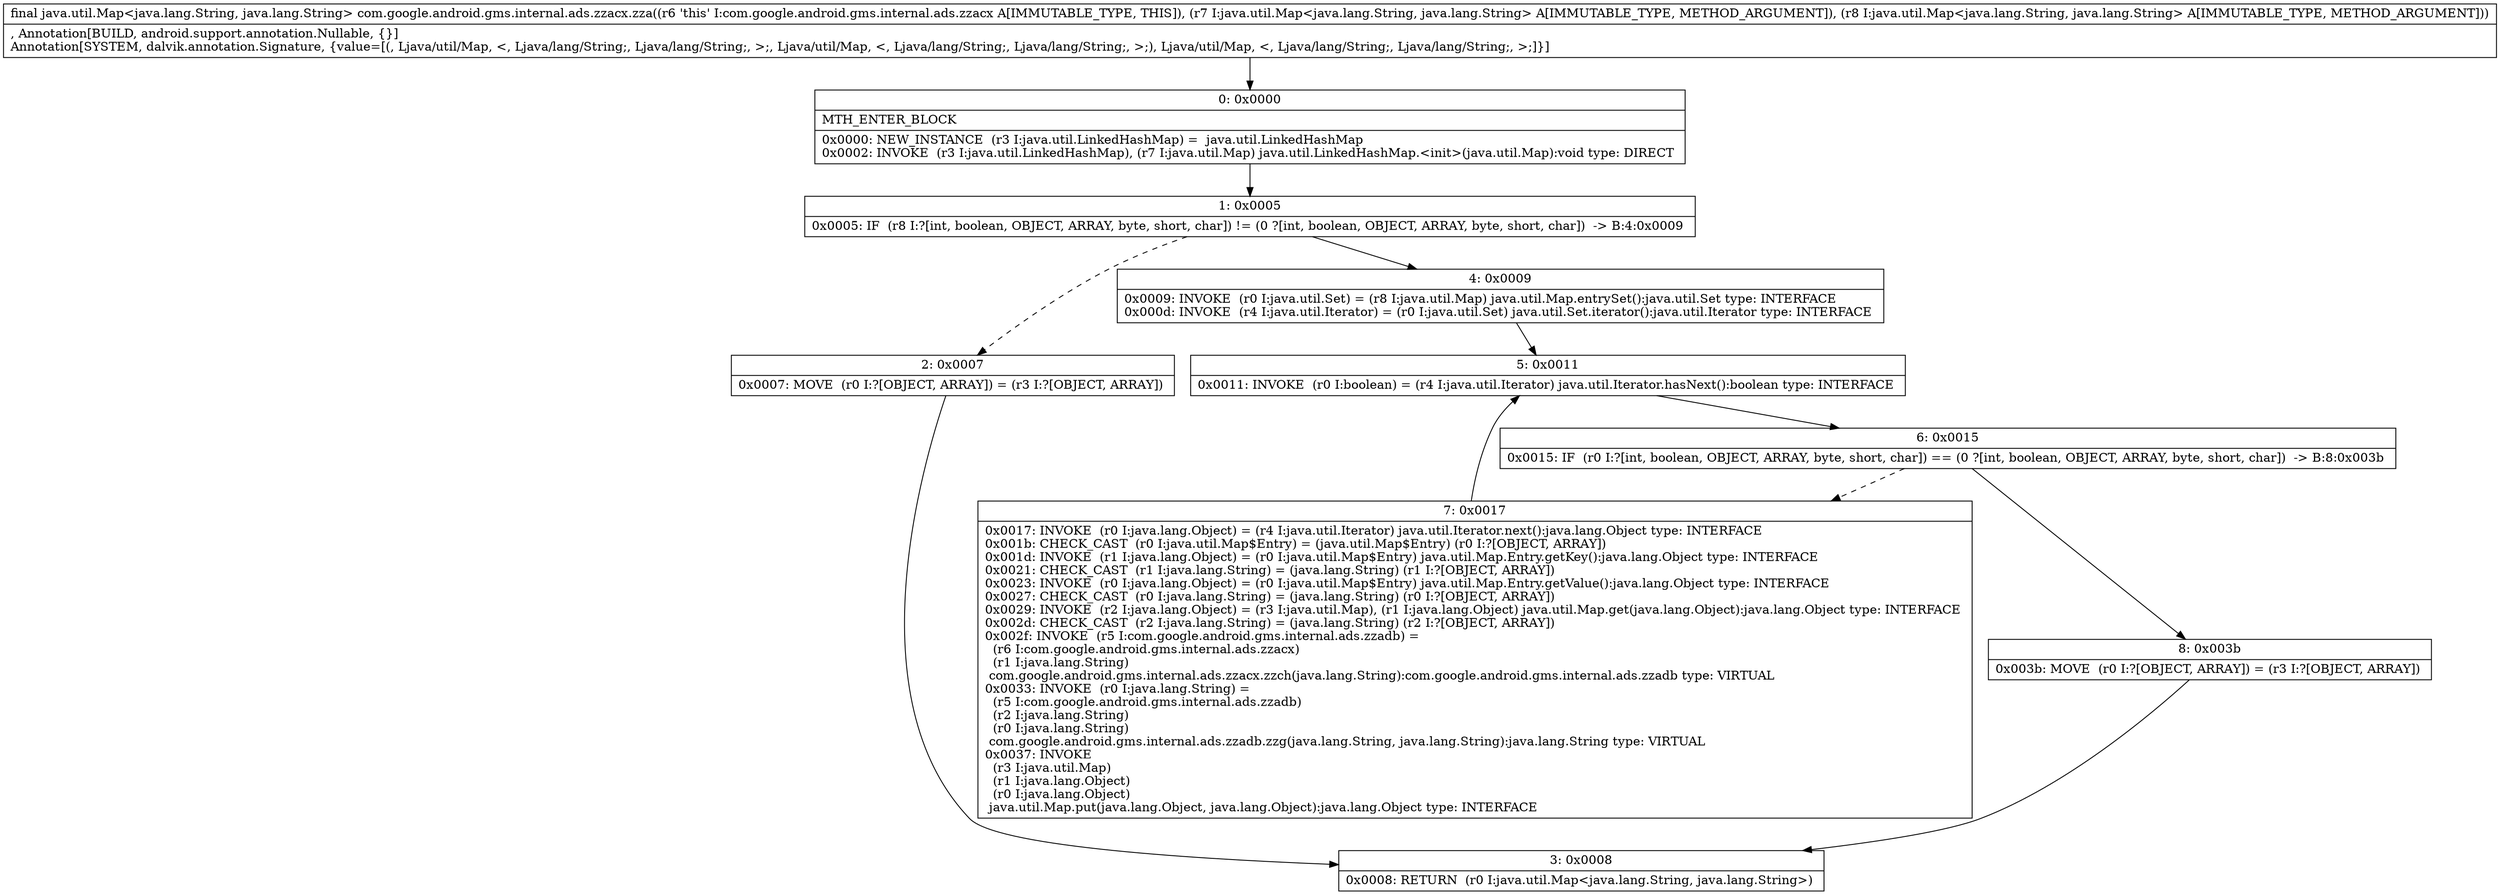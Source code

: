digraph "CFG forcom.google.android.gms.internal.ads.zzacx.zza(Ljava\/util\/Map;Ljava\/util\/Map;)Ljava\/util\/Map;" {
Node_0 [shape=record,label="{0\:\ 0x0000|MTH_ENTER_BLOCK\l|0x0000: NEW_INSTANCE  (r3 I:java.util.LinkedHashMap) =  java.util.LinkedHashMap \l0x0002: INVOKE  (r3 I:java.util.LinkedHashMap), (r7 I:java.util.Map) java.util.LinkedHashMap.\<init\>(java.util.Map):void type: DIRECT \l}"];
Node_1 [shape=record,label="{1\:\ 0x0005|0x0005: IF  (r8 I:?[int, boolean, OBJECT, ARRAY, byte, short, char]) != (0 ?[int, boolean, OBJECT, ARRAY, byte, short, char])  \-\> B:4:0x0009 \l}"];
Node_2 [shape=record,label="{2\:\ 0x0007|0x0007: MOVE  (r0 I:?[OBJECT, ARRAY]) = (r3 I:?[OBJECT, ARRAY]) \l}"];
Node_3 [shape=record,label="{3\:\ 0x0008|0x0008: RETURN  (r0 I:java.util.Map\<java.lang.String, java.lang.String\>) \l}"];
Node_4 [shape=record,label="{4\:\ 0x0009|0x0009: INVOKE  (r0 I:java.util.Set) = (r8 I:java.util.Map) java.util.Map.entrySet():java.util.Set type: INTERFACE \l0x000d: INVOKE  (r4 I:java.util.Iterator) = (r0 I:java.util.Set) java.util.Set.iterator():java.util.Iterator type: INTERFACE \l}"];
Node_5 [shape=record,label="{5\:\ 0x0011|0x0011: INVOKE  (r0 I:boolean) = (r4 I:java.util.Iterator) java.util.Iterator.hasNext():boolean type: INTERFACE \l}"];
Node_6 [shape=record,label="{6\:\ 0x0015|0x0015: IF  (r0 I:?[int, boolean, OBJECT, ARRAY, byte, short, char]) == (0 ?[int, boolean, OBJECT, ARRAY, byte, short, char])  \-\> B:8:0x003b \l}"];
Node_7 [shape=record,label="{7\:\ 0x0017|0x0017: INVOKE  (r0 I:java.lang.Object) = (r4 I:java.util.Iterator) java.util.Iterator.next():java.lang.Object type: INTERFACE \l0x001b: CHECK_CAST  (r0 I:java.util.Map$Entry) = (java.util.Map$Entry) (r0 I:?[OBJECT, ARRAY]) \l0x001d: INVOKE  (r1 I:java.lang.Object) = (r0 I:java.util.Map$Entry) java.util.Map.Entry.getKey():java.lang.Object type: INTERFACE \l0x0021: CHECK_CAST  (r1 I:java.lang.String) = (java.lang.String) (r1 I:?[OBJECT, ARRAY]) \l0x0023: INVOKE  (r0 I:java.lang.Object) = (r0 I:java.util.Map$Entry) java.util.Map.Entry.getValue():java.lang.Object type: INTERFACE \l0x0027: CHECK_CAST  (r0 I:java.lang.String) = (java.lang.String) (r0 I:?[OBJECT, ARRAY]) \l0x0029: INVOKE  (r2 I:java.lang.Object) = (r3 I:java.util.Map), (r1 I:java.lang.Object) java.util.Map.get(java.lang.Object):java.lang.Object type: INTERFACE \l0x002d: CHECK_CAST  (r2 I:java.lang.String) = (java.lang.String) (r2 I:?[OBJECT, ARRAY]) \l0x002f: INVOKE  (r5 I:com.google.android.gms.internal.ads.zzadb) = \l  (r6 I:com.google.android.gms.internal.ads.zzacx)\l  (r1 I:java.lang.String)\l com.google.android.gms.internal.ads.zzacx.zzch(java.lang.String):com.google.android.gms.internal.ads.zzadb type: VIRTUAL \l0x0033: INVOKE  (r0 I:java.lang.String) = \l  (r5 I:com.google.android.gms.internal.ads.zzadb)\l  (r2 I:java.lang.String)\l  (r0 I:java.lang.String)\l com.google.android.gms.internal.ads.zzadb.zzg(java.lang.String, java.lang.String):java.lang.String type: VIRTUAL \l0x0037: INVOKE  \l  (r3 I:java.util.Map)\l  (r1 I:java.lang.Object)\l  (r0 I:java.lang.Object)\l java.util.Map.put(java.lang.Object, java.lang.Object):java.lang.Object type: INTERFACE \l}"];
Node_8 [shape=record,label="{8\:\ 0x003b|0x003b: MOVE  (r0 I:?[OBJECT, ARRAY]) = (r3 I:?[OBJECT, ARRAY]) \l}"];
MethodNode[shape=record,label="{final java.util.Map\<java.lang.String, java.lang.String\> com.google.android.gms.internal.ads.zzacx.zza((r6 'this' I:com.google.android.gms.internal.ads.zzacx A[IMMUTABLE_TYPE, THIS]), (r7 I:java.util.Map\<java.lang.String, java.lang.String\> A[IMMUTABLE_TYPE, METHOD_ARGUMENT]), (r8 I:java.util.Map\<java.lang.String, java.lang.String\> A[IMMUTABLE_TYPE, METHOD_ARGUMENT]))  | , Annotation[BUILD, android.support.annotation.Nullable, \{\}]\lAnnotation[SYSTEM, dalvik.annotation.Signature, \{value=[(, Ljava\/util\/Map, \<, Ljava\/lang\/String;, Ljava\/lang\/String;, \>;, Ljava\/util\/Map, \<, Ljava\/lang\/String;, Ljava\/lang\/String;, \>;), Ljava\/util\/Map, \<, Ljava\/lang\/String;, Ljava\/lang\/String;, \>;]\}]\l}"];
MethodNode -> Node_0;
Node_0 -> Node_1;
Node_1 -> Node_2[style=dashed];
Node_1 -> Node_4;
Node_2 -> Node_3;
Node_4 -> Node_5;
Node_5 -> Node_6;
Node_6 -> Node_7[style=dashed];
Node_6 -> Node_8;
Node_7 -> Node_5;
Node_8 -> Node_3;
}


